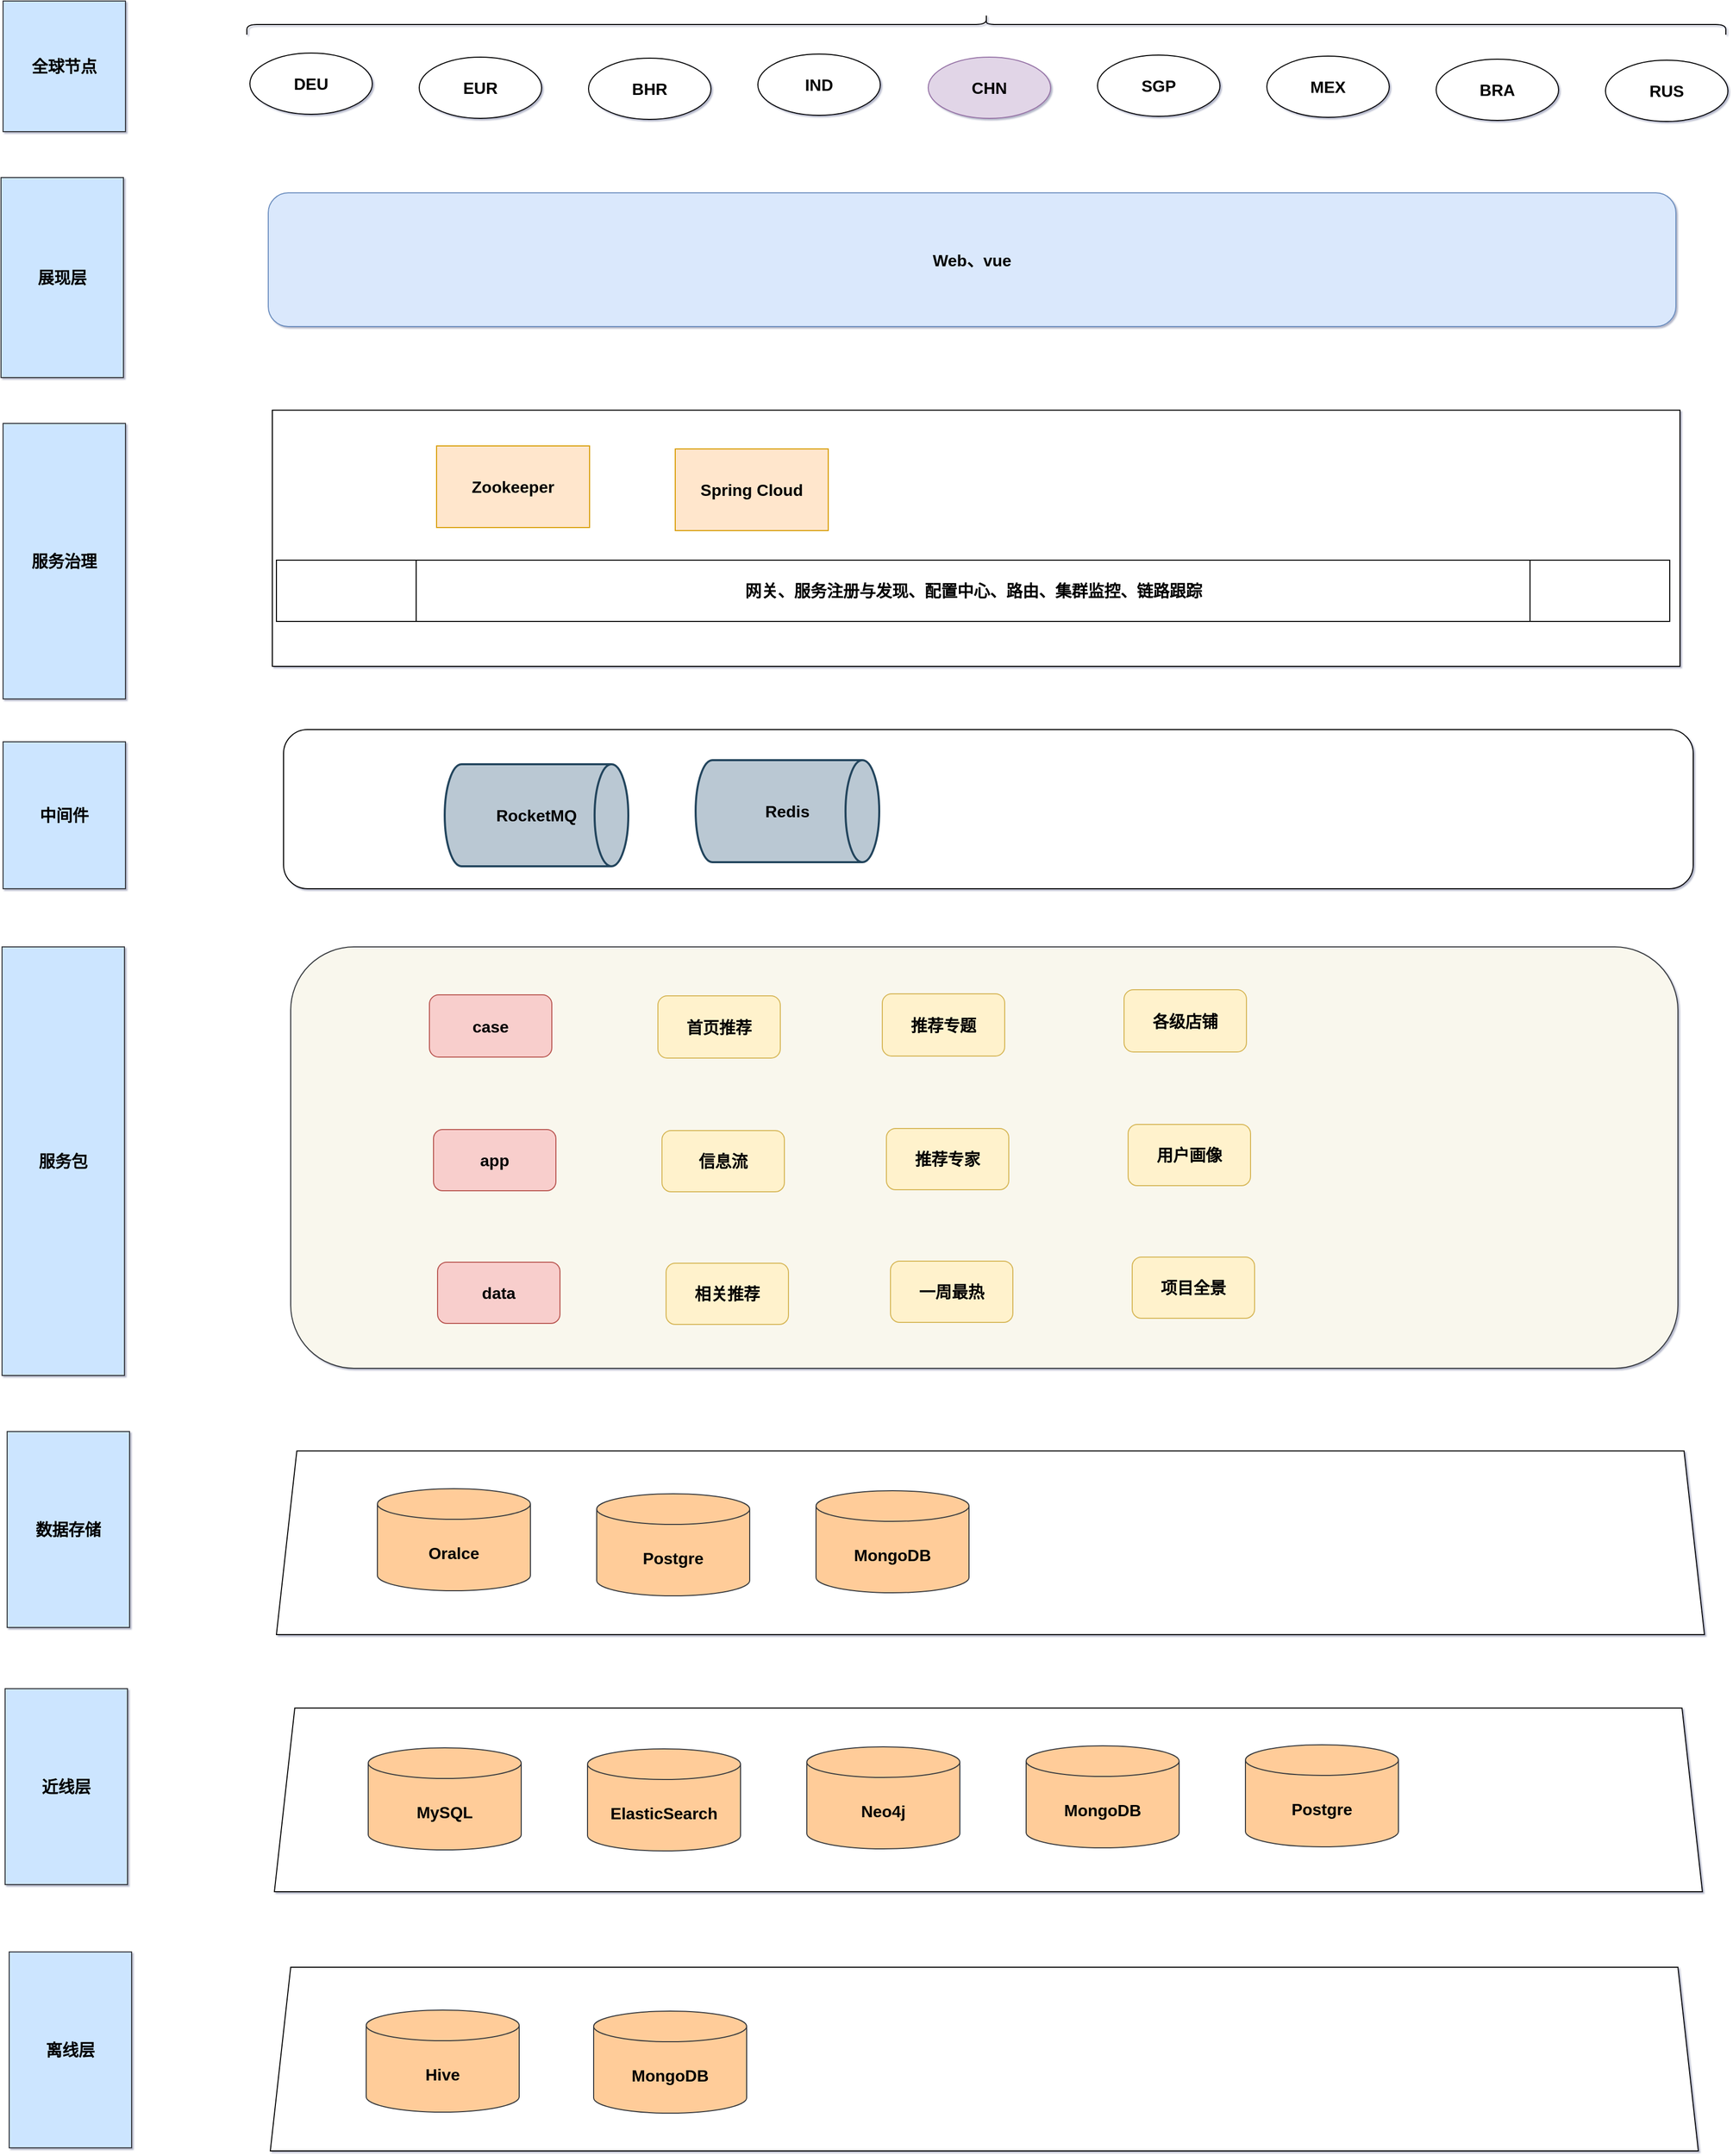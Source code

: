 <mxfile version="15.5.4" type="embed"><diagram name="Technology" id="yIwyOBxr3fZb6Ma79Ysj"><mxGraphModel dx="1506" dy="1030" grid="0" gridSize="10" guides="0" tooltips="1" connect="1" arrows="1" fold="1" page="0" pageScale="1" pageWidth="4681" pageHeight="3300" math="0" shadow="1"><root><mxCell id="n-6Oc77lEkILCvmwuxOk-0"/><mxCell id="n-6Oc77lEkILCvmwuxOk-1" parent="n-6Oc77lEkILCvmwuxOk-0"/><mxCell id="2tt0d1bZNJooBDQABfdz-0" value="" style="rounded=1;whiteSpace=wrap;html=1;sketch=0;fontSize=16;gradientColor=none;fontStyle=1" parent="n-6Oc77lEkILCvmwuxOk-1" vertex="1"><mxGeometry x="1423" y="1123" width="1382" height="156" as="geometry"/></mxCell><mxCell id="n-6Oc77lEkILCvmwuxOk-3" value="IND" style="ellipse;whiteSpace=wrap;html=1;rounded=0;fontSize=16;fontStyle=1" parent="n-6Oc77lEkILCvmwuxOk-1" vertex="1"><mxGeometry x="1888" y="461" width="120" height="60" as="geometry"/></mxCell><mxCell id="n-6Oc77lEkILCvmwuxOk-4" value="SGP" style="ellipse;whiteSpace=wrap;html=1;rounded=0;fontSize=16;fontStyle=1" parent="n-6Oc77lEkILCvmwuxOk-1" vertex="1"><mxGeometry x="2221" y="462" width="120" height="60" as="geometry"/></mxCell><mxCell id="n-6Oc77lEkILCvmwuxOk-5" value="&lt;span style=&quot;font-size: 16px;&quot;&gt;MEX&lt;/span&gt;" style="ellipse;whiteSpace=wrap;html=1;rounded=0;fontSize=16;fontStyle=1" parent="n-6Oc77lEkILCvmwuxOk-1" vertex="1"><mxGeometry x="2387" y="463" width="120" height="60" as="geometry"/></mxCell><mxCell id="n-6Oc77lEkILCvmwuxOk-6" value="CHN" style="ellipse;whiteSpace=wrap;html=1;rounded=0;fontSize=16;fontStyle=1;fillColor=#e1d5e7;strokeColor=#9673a6;" parent="n-6Oc77lEkILCvmwuxOk-1" vertex="1"><mxGeometry x="2055" y="464" width="120" height="60" as="geometry"/></mxCell><mxCell id="n-6Oc77lEkILCvmwuxOk-7" value="DEU" style="ellipse;whiteSpace=wrap;html=1;rounded=0;fontSize=16;fontStyle=1" parent="n-6Oc77lEkILCvmwuxOk-1" vertex="1"><mxGeometry x="1390" y="460" width="120" height="60" as="geometry"/></mxCell><mxCell id="n-6Oc77lEkILCvmwuxOk-8" value="RUS" style="ellipse;whiteSpace=wrap;html=1;rounded=0;fontSize=16;fontStyle=1" parent="n-6Oc77lEkILCvmwuxOk-1" vertex="1"><mxGeometry x="2719" y="467" width="120" height="60" as="geometry"/></mxCell><mxCell id="n-6Oc77lEkILCvmwuxOk-9" value="EUR" style="ellipse;whiteSpace=wrap;html=1;rounded=0;fontSize=16;fontStyle=1" parent="n-6Oc77lEkILCvmwuxOk-1" vertex="1"><mxGeometry x="1556" y="464" width="120" height="60" as="geometry"/></mxCell><mxCell id="n-6Oc77lEkILCvmwuxOk-10" value="BHR" style="ellipse;whiteSpace=wrap;html=1;rounded=0;fontSize=16;fontStyle=1" parent="n-6Oc77lEkILCvmwuxOk-1" vertex="1"><mxGeometry x="1722" y="465" width="120" height="60" as="geometry"/></mxCell><mxCell id="n-6Oc77lEkILCvmwuxOk-12" value="BRA" style="ellipse;whiteSpace=wrap;html=1;rounded=0;fontSize=16;fontStyle=1" parent="n-6Oc77lEkILCvmwuxOk-1" vertex="1"><mxGeometry x="2553" y="466" width="120" height="60" as="geometry"/></mxCell><mxCell id="n-6Oc77lEkILCvmwuxOk-17" value="" style="shape=curlyBracket;whiteSpace=wrap;html=1;rounded=1;flipH=1;rotation=-90;fontSize=16;fontStyle=1" parent="n-6Oc77lEkILCvmwuxOk-1" vertex="1"><mxGeometry x="2102" y="-293" width="20" height="1450" as="geometry"/></mxCell><mxCell id="2YTRHmo_nxILaKStBPcS-0" value="Web、vue" style="rounded=1;whiteSpace=wrap;html=1;sketch=0;fontSize=16;fillColor=#dae8fc;strokeColor=#6c8ebf;fontStyle=1" parent="n-6Oc77lEkILCvmwuxOk-1" vertex="1"><mxGeometry x="1408" y="597" width="1380" height="131" as="geometry"/></mxCell><mxCell id="2YTRHmo_nxILaKStBPcS-2" value="" style="rounded=0;whiteSpace=wrap;html=1;sketch=0;fontSize=16;fontStyle=1;shadow=0;fillColor=default;" parent="n-6Oc77lEkILCvmwuxOk-1" vertex="1"><mxGeometry x="1412" y="810" width="1380" height="251" as="geometry"/></mxCell><mxCell id="n-6Oc77lEkILCvmwuxOk-2" value="Zookeeper" style="rounded=0;whiteSpace=wrap;html=1;fontSize=16;fontStyle=1;fillColor=#ffe6cc;strokeColor=#d79b00;" parent="n-6Oc77lEkILCvmwuxOk-1" vertex="1"><mxGeometry x="1573" y="845" width="150" height="80" as="geometry"/></mxCell><mxCell id="2YTRHmo_nxILaKStBPcS-1" value="Spring Cloud" style="rounded=0;whiteSpace=wrap;html=1;fontSize=16;fontStyle=1;fillColor=#ffe6cc;strokeColor=#d79b00;" parent="n-6Oc77lEkILCvmwuxOk-1" vertex="1"><mxGeometry x="1807" y="848" width="150" height="80" as="geometry"/></mxCell><mxCell id="2YTRHmo_nxILaKStBPcS-3" value="" style="rounded=1;whiteSpace=wrap;html=1;sketch=0;fontSize=16;fontStyle=1;fillColor=#f9f7ed;strokeColor=#36393d;" parent="n-6Oc77lEkILCvmwuxOk-1" vertex="1"><mxGeometry x="1430" y="1336" width="1360" height="413" as="geometry"/></mxCell><mxCell id="2YTRHmo_nxILaKStBPcS-13" value="case" style="rounded=1;whiteSpace=wrap;html=1;fontSize=16;fontStyle=1;fillColor=#f8cecc;strokeColor=#b85450;" parent="n-6Oc77lEkILCvmwuxOk-1" vertex="1"><mxGeometry x="1566" y="1383" width="120" height="61" as="geometry"/></mxCell><mxCell id="2YTRHmo_nxILaKStBPcS-14" value="app" style="rounded=1;whiteSpace=wrap;html=1;fontSize=16;fontStyle=1;fillColor=#f8cecc;strokeColor=#b85450;" parent="n-6Oc77lEkILCvmwuxOk-1" vertex="1"><mxGeometry x="1570" y="1515" width="120" height="60" as="geometry"/></mxCell><mxCell id="2YTRHmo_nxILaKStBPcS-15" value="data" style="rounded=1;whiteSpace=wrap;html=1;fontSize=16;fontStyle=1;fillColor=#f8cecc;strokeColor=#b85450;" parent="n-6Oc77lEkILCvmwuxOk-1" vertex="1"><mxGeometry x="1574" y="1645" width="120" height="60" as="geometry"/></mxCell><mxCell id="2YTRHmo_nxILaKStBPcS-20" value="首页推荐" style="rounded=1;whiteSpace=wrap;html=1;fontSize=16;fontStyle=1;fillColor=#fff2cc;strokeColor=#d6b656;" parent="n-6Oc77lEkILCvmwuxOk-1" vertex="1"><mxGeometry x="1790" y="1384" width="120" height="61" as="geometry"/></mxCell><mxCell id="2YTRHmo_nxILaKStBPcS-21" value="信息流" style="rounded=1;whiteSpace=wrap;html=1;fontSize=16;fontStyle=1;fillColor=#fff2cc;strokeColor=#d6b656;" parent="n-6Oc77lEkILCvmwuxOk-1" vertex="1"><mxGeometry x="1794" y="1516" width="120" height="60" as="geometry"/></mxCell><mxCell id="2YTRHmo_nxILaKStBPcS-22" value="相关推荐" style="rounded=1;whiteSpace=wrap;html=1;fontSize=16;fontStyle=1;fillColor=#fff2cc;strokeColor=#d6b656;" parent="n-6Oc77lEkILCvmwuxOk-1" vertex="1"><mxGeometry x="1798" y="1646" width="120" height="60" as="geometry"/></mxCell><mxCell id="2YTRHmo_nxILaKStBPcS-23" value="推荐专题" style="rounded=1;whiteSpace=wrap;html=1;fontSize=16;fontStyle=1;fillColor=#fff2cc;strokeColor=#d6b656;" parent="n-6Oc77lEkILCvmwuxOk-1" vertex="1"><mxGeometry x="2010" y="1382" width="120" height="61" as="geometry"/></mxCell><mxCell id="2YTRHmo_nxILaKStBPcS-24" value="推荐专家" style="rounded=1;whiteSpace=wrap;html=1;fontSize=16;fontStyle=1;fillColor=#fff2cc;strokeColor=#d6b656;" parent="n-6Oc77lEkILCvmwuxOk-1" vertex="1"><mxGeometry x="2014" y="1514" width="120" height="60" as="geometry"/></mxCell><mxCell id="2YTRHmo_nxILaKStBPcS-25" value="&lt;span&gt;一周最热&lt;/span&gt;" style="rounded=1;whiteSpace=wrap;html=1;fontSize=16;fontStyle=1;fillColor=#fff2cc;strokeColor=#d6b656;" parent="n-6Oc77lEkILCvmwuxOk-1" vertex="1"><mxGeometry x="2018" y="1644" width="120" height="60" as="geometry"/></mxCell><mxCell id="2YTRHmo_nxILaKStBPcS-26" value="各级店铺" style="rounded=1;whiteSpace=wrap;html=1;fontSize=16;fontStyle=1;fillColor=#fff2cc;strokeColor=#d6b656;" parent="n-6Oc77lEkILCvmwuxOk-1" vertex="1"><mxGeometry x="2247" y="1378" width="120" height="61" as="geometry"/></mxCell><mxCell id="2YTRHmo_nxILaKStBPcS-27" value="用户画像" style="rounded=1;whiteSpace=wrap;html=1;fontSize=16;fontStyle=1;fillColor=#fff2cc;strokeColor=#d6b656;" parent="n-6Oc77lEkILCvmwuxOk-1" vertex="1"><mxGeometry x="2251" y="1510" width="120" height="60" as="geometry"/></mxCell><mxCell id="2YTRHmo_nxILaKStBPcS-28" value="&lt;span&gt;项目全景&lt;/span&gt;" style="rounded=1;whiteSpace=wrap;html=1;fontSize=16;fontStyle=1;fillColor=#fff2cc;strokeColor=#d6b656;" parent="n-6Oc77lEkILCvmwuxOk-1" vertex="1"><mxGeometry x="2255" y="1640" width="120" height="60" as="geometry"/></mxCell><mxCell id="2YTRHmo_nxILaKStBPcS-29" value="" style="shape=trapezoid;perimeter=trapezoidPerimeter;whiteSpace=wrap;html=1;fixedSize=1;rounded=0;sketch=0;fontSize=16;gradientColor=none;fontStyle=1" parent="n-6Oc77lEkILCvmwuxOk-1" vertex="1"><mxGeometry x="1416" y="1830" width="1400" height="180" as="geometry"/></mxCell><mxCell id="2YTRHmo_nxILaKStBPcS-31" value="Oralce" style="shape=cylinder3;whiteSpace=wrap;html=1;boundedLbl=1;backgroundOutline=1;size=15;rounded=0;sketch=0;fontSize=16;fontStyle=1;rotation=0;flipV=1;flipH=0;direction=west;fillColor=#ffcc99;strokeColor=#36393d;" parent="n-6Oc77lEkILCvmwuxOk-1" vertex="1"><mxGeometry x="1515" y="1867" width="150" height="100" as="geometry"/></mxCell><mxCell id="2YTRHmo_nxILaKStBPcS-32" value="Postgre" style="shape=cylinder3;whiteSpace=wrap;html=1;boundedLbl=1;backgroundOutline=1;size=15;rounded=0;sketch=0;fontSize=16;fontStyle=1;rotation=0;flipV=1;flipH=0;direction=west;fillColor=#ffcc99;strokeColor=#36393d;" parent="n-6Oc77lEkILCvmwuxOk-1" vertex="1"><mxGeometry x="1730" y="1872" width="150" height="100" as="geometry"/></mxCell><mxCell id="2YTRHmo_nxILaKStBPcS-33" value="MongoDB" style="shape=cylinder3;whiteSpace=wrap;html=1;boundedLbl=1;backgroundOutline=1;size=15;rounded=0;sketch=0;fontSize=16;fontStyle=1;rotation=0;flipV=1;flipH=0;direction=west;fillColor=#ffcc99;strokeColor=#36393d;" parent="n-6Oc77lEkILCvmwuxOk-1" vertex="1"><mxGeometry x="1945" y="1869" width="150" height="100" as="geometry"/></mxCell><mxCell id="2tt0d1bZNJooBDQABfdz-4" value="RocketMQ" style="strokeWidth=2;html=1;shape=mxgraph.flowchart.direct_data;whiteSpace=wrap;rounded=0;sketch=0;fontSize=16;fontStyle=1;fillColor=#bac8d3;strokeColor=#23445d;" parent="n-6Oc77lEkILCvmwuxOk-1" vertex="1"><mxGeometry x="1581" y="1157" width="180" height="100" as="geometry"/></mxCell><mxCell id="2tt0d1bZNJooBDQABfdz-5" value="Redis" style="strokeWidth=2;html=1;shape=mxgraph.flowchart.direct_data;whiteSpace=wrap;rounded=0;sketch=0;fontSize=16;fontStyle=1;fillColor=#bac8d3;strokeColor=#23445d;" parent="n-6Oc77lEkILCvmwuxOk-1" vertex="1"><mxGeometry x="1827" y="1153" width="180" height="100" as="geometry"/></mxCell><mxCell id="0-m3_zsZBjf0WHvTpmzD-0" value="展现层" style="rounded=0;whiteSpace=wrap;html=1;sketch=0;fontSize=16;fillColor=#cce5ff;strokeColor=#36393d;fontStyle=1" parent="n-6Oc77lEkILCvmwuxOk-1" vertex="1"><mxGeometry x="1146" y="582" width="120" height="196" as="geometry"/></mxCell><mxCell id="0-m3_zsZBjf0WHvTpmzD-1" value="&lt;span&gt;全球节点&lt;/span&gt;" style="rounded=0;whiteSpace=wrap;html=1;sketch=0;fontSize=16;fillColor=#cce5ff;strokeColor=#36393d;fontStyle=1" parent="n-6Oc77lEkILCvmwuxOk-1" vertex="1"><mxGeometry x="1148" y="409" width="120" height="128" as="geometry"/></mxCell><mxCell id="0-m3_zsZBjf0WHvTpmzD-2" value="&lt;span&gt;服务包&lt;/span&gt;" style="rounded=0;whiteSpace=wrap;html=1;sketch=0;fontSize=16;fillColor=#cce5ff;strokeColor=#36393d;fontStyle=1" parent="n-6Oc77lEkILCvmwuxOk-1" vertex="1"><mxGeometry x="1147" y="1336" width="120" height="420" as="geometry"/></mxCell><mxCell id="0-m3_zsZBjf0WHvTpmzD-3" value="数据存储" style="rounded=0;whiteSpace=wrap;html=1;sketch=0;fontSize=16;fillColor=#cce5ff;strokeColor=#36393d;fontStyle=1" parent="n-6Oc77lEkILCvmwuxOk-1" vertex="1"><mxGeometry x="1152" y="1811" width="120" height="192" as="geometry"/></mxCell><mxCell id="0-m3_zsZBjf0WHvTpmzD-11" value="网关、服务注册与发现、配置中心、路由、集群监控、链路跟踪" style="shape=process;whiteSpace=wrap;html=1;backgroundOutline=1;rounded=0;shadow=0;sketch=0;fontSize=16;fillColor=default;gradientColor=none;fontStyle=1" parent="n-6Oc77lEkILCvmwuxOk-1" vertex="1"><mxGeometry x="1416" y="957" width="1366" height="60" as="geometry"/></mxCell><mxCell id="0-m3_zsZBjf0WHvTpmzD-21" value="&lt;span&gt;服务治理&lt;/span&gt;" style="rounded=0;whiteSpace=wrap;html=1;sketch=0;fontSize=16;fillColor=#cce5ff;strokeColor=#36393d;fontStyle=1" parent="n-6Oc77lEkILCvmwuxOk-1" vertex="1"><mxGeometry x="1148" y="823" width="120" height="270" as="geometry"/></mxCell><mxCell id="0-m3_zsZBjf0WHvTpmzD-22" value="&lt;span&gt;中间件&lt;/span&gt;" style="rounded=0;whiteSpace=wrap;html=1;sketch=0;fontSize=16;fillColor=#cce5ff;strokeColor=#36393d;fontStyle=1" parent="n-6Oc77lEkILCvmwuxOk-1" vertex="1"><mxGeometry x="1148" y="1135" width="120" height="144" as="geometry"/></mxCell><mxCell id="0" value="" style="shape=trapezoid;perimeter=trapezoidPerimeter;whiteSpace=wrap;html=1;fixedSize=1;rounded=0;sketch=0;fontSize=16;gradientColor=none;fontStyle=1" vertex="1" parent="n-6Oc77lEkILCvmwuxOk-1"><mxGeometry x="1414" y="2082" width="1400" height="180" as="geometry"/></mxCell><mxCell id="2" value="Postgre" style="shape=cylinder3;whiteSpace=wrap;html=1;boundedLbl=1;backgroundOutline=1;size=15;rounded=0;sketch=0;fontSize=16;fontStyle=1;rotation=0;flipV=1;flipH=0;direction=west;fillColor=#ffcc99;strokeColor=#36393d;" vertex="1" parent="n-6Oc77lEkILCvmwuxOk-1"><mxGeometry x="2366" y="2118" width="150" height="100" as="geometry"/></mxCell><mxCell id="3" value="MongoDB" style="shape=cylinder3;whiteSpace=wrap;html=1;boundedLbl=1;backgroundOutline=1;size=15;rounded=0;sketch=0;fontSize=16;fontStyle=1;rotation=0;flipV=1;flipH=0;direction=west;fillColor=#ffcc99;strokeColor=#36393d;" vertex="1" parent="n-6Oc77lEkILCvmwuxOk-1"><mxGeometry x="2151" y="2119" width="150" height="100" as="geometry"/></mxCell><mxCell id="4" value="MySQL" style="shape=cylinder3;whiteSpace=wrap;html=1;boundedLbl=1;backgroundOutline=1;size=15;rounded=0;sketch=0;fontSize=16;fontStyle=1;rotation=0;flipV=1;flipH=0;direction=west;fillColor=#ffcc99;strokeColor=#36393d;" vertex="1" parent="n-6Oc77lEkILCvmwuxOk-1"><mxGeometry x="1506" y="2121" width="150" height="100" as="geometry"/></mxCell><mxCell id="6" value="Neo4j" style="shape=cylinder3;whiteSpace=wrap;html=1;boundedLbl=1;backgroundOutline=1;size=15;rounded=0;sketch=0;fontSize=16;fontStyle=1;rotation=0;flipV=1;flipH=0;direction=west;fillColor=#ffcc99;strokeColor=#36393d;" vertex="1" parent="n-6Oc77lEkILCvmwuxOk-1"><mxGeometry x="1936" y="2120" width="150" height="100" as="geometry"/></mxCell><mxCell id="7" value="ElasticSearch" style="shape=cylinder3;whiteSpace=wrap;html=1;boundedLbl=1;backgroundOutline=1;size=15;rounded=0;sketch=0;fontSize=16;fontStyle=1;rotation=0;flipV=1;flipH=0;direction=west;fillColor=#ffcc99;strokeColor=#36393d;" vertex="1" parent="n-6Oc77lEkILCvmwuxOk-1"><mxGeometry x="1721" y="2122" width="150" height="100" as="geometry"/></mxCell><mxCell id="8" value="近线层" style="rounded=0;whiteSpace=wrap;html=1;sketch=0;fontSize=16;fillColor=#cce5ff;strokeColor=#36393d;fontStyle=1" vertex="1" parent="n-6Oc77lEkILCvmwuxOk-1"><mxGeometry x="1150" y="2063" width="120" height="192" as="geometry"/></mxCell><mxCell id="9" value="" style="shape=trapezoid;perimeter=trapezoidPerimeter;whiteSpace=wrap;html=1;fixedSize=1;rounded=0;sketch=0;fontSize=16;gradientColor=none;fontStyle=1" vertex="1" parent="n-6Oc77lEkILCvmwuxOk-1"><mxGeometry x="1410" y="2336" width="1400" height="180" as="geometry"/></mxCell><mxCell id="12" value="MongoDB" style="shape=cylinder3;whiteSpace=wrap;html=1;boundedLbl=1;backgroundOutline=1;size=15;rounded=0;sketch=0;fontSize=16;fontStyle=1;rotation=0;flipV=1;flipH=0;direction=west;fillColor=#ffcc99;strokeColor=#36393d;" vertex="1" parent="n-6Oc77lEkILCvmwuxOk-1"><mxGeometry x="1727" y="2379" width="150" height="100" as="geometry"/></mxCell><mxCell id="14" value="Hive" style="shape=cylinder3;whiteSpace=wrap;html=1;boundedLbl=1;backgroundOutline=1;size=15;rounded=0;sketch=0;fontSize=16;fontStyle=1;rotation=0;flipV=1;flipH=0;direction=west;fillColor=#ffcc99;strokeColor=#36393d;" vertex="1" parent="n-6Oc77lEkILCvmwuxOk-1"><mxGeometry x="1504" y="2378" width="150" height="100" as="geometry"/></mxCell><mxCell id="17" value="离线层" style="rounded=0;whiteSpace=wrap;html=1;sketch=0;fontSize=16;fillColor=#cce5ff;strokeColor=#36393d;fontStyle=1" vertex="1" parent="n-6Oc77lEkILCvmwuxOk-1"><mxGeometry x="1154" y="2321" width="120" height="192" as="geometry"/></mxCell></root></mxGraphModel></diagram></mxfile>